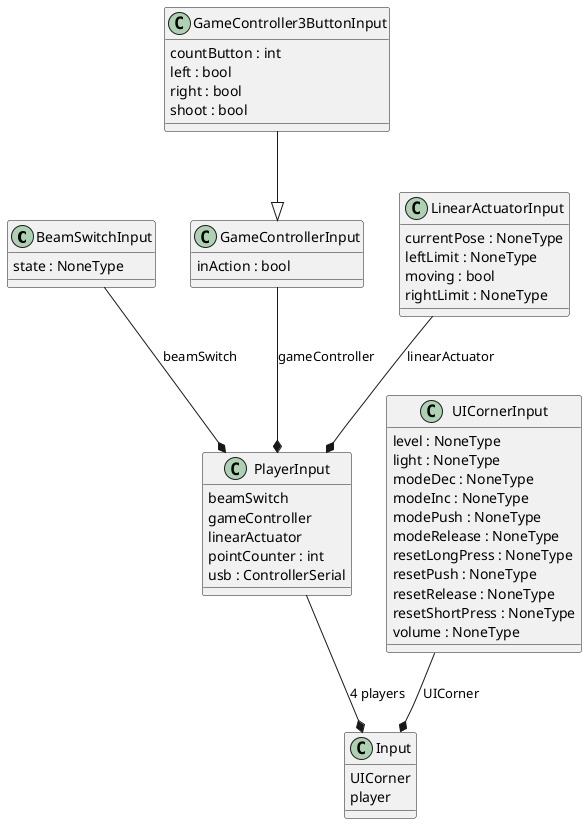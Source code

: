 @startuml classes_pingpy_input
set namespaceSeparator none
class "BeamSwitchInput" as pingpy.input.beamSwitch.BeamSwitchInput {
  state : NoneType
}
class "GameController3ButtonInput" as pingpy.input.gameController3Button.GameController3ButtonInput {
  countButton : int
  left : bool
  right : bool
  shoot : bool
}
class "GameControllerInput" as pingpy.input.gameController.GameControllerInput {
  inAction : bool
}
class "Input" as pingpy.input.input.Input {
  UICorner
  player
}
class "LinearActuatorInput" as pingpy.input.linearActuator.LinearActuatorInput {
  currentPose : NoneType
  leftLimit : NoneType
  moving : bool
  rightLimit : NoneType
}
class "PlayerInput" as pingpy.input.player.PlayerInput {
  beamSwitch
  gameController
  linearActuator
  pointCounter : int
  usb : ControllerSerial
}
class "UICornerInput" as pingpy.input.UICorner.UICornerInput {
  level : NoneType
  light : NoneType
  modeDec : NoneType
  modeInc : NoneType
  modePush : NoneType
  modeRelease : NoneType
  resetLongPress : NoneType
  resetPush : NoneType
  resetRelease : NoneType
  resetShortPress : NoneType
  volume : NoneType
}
pingpy.input.gameController3Button.GameController3ButtonInput --|> pingpy.input.gameController.GameControllerInput
pingpy.input.UICorner.UICornerInput --* pingpy.input.input.Input : UICorner
pingpy.input.beamSwitch.BeamSwitchInput --* pingpy.input.player.PlayerInput : beamSwitch
pingpy.input.gameController.GameControllerInput --* pingpy.input.player.PlayerInput : gameController
pingpy.input.linearActuator.LinearActuatorInput --* pingpy.input.player.PlayerInput : linearActuator
pingpy.input.player.PlayerInput --* pingpy.input.input.Input : 4 players
@enduml
